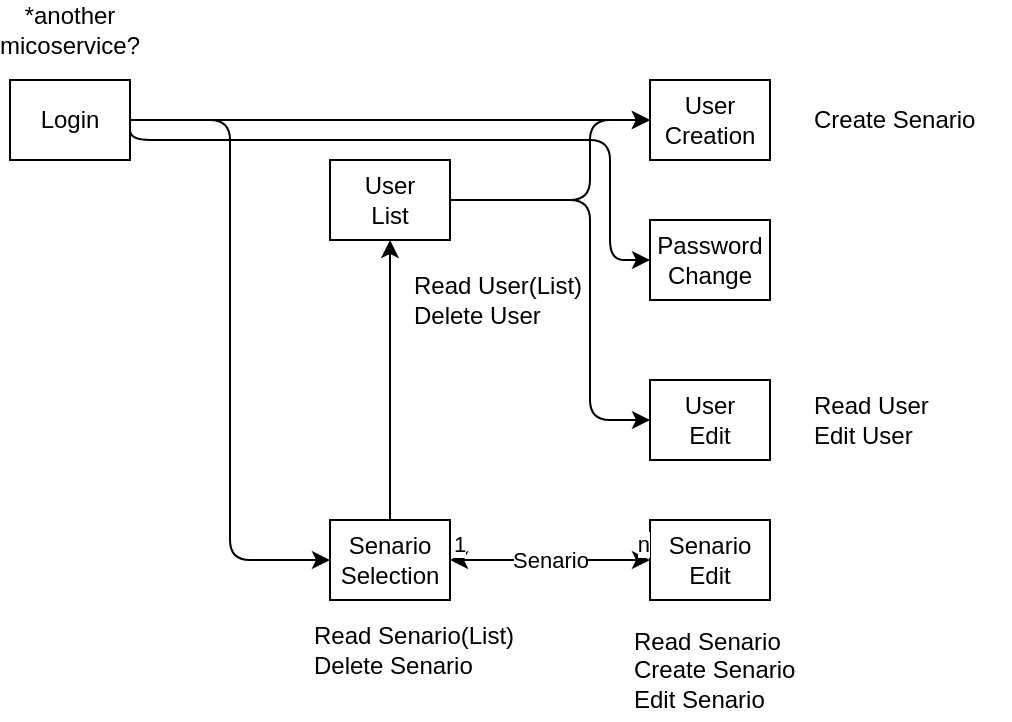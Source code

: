 <mxfile>
    <diagram id="a-C_Y-QW809pqx3Xmy03" name="ページ1">
        <mxGraphModel dx="547" dy="310" grid="1" gridSize="10" guides="1" tooltips="1" connect="1" arrows="1" fold="1" page="1" pageScale="1" pageWidth="827" pageHeight="1169" math="0" shadow="0">
            <root>
                <mxCell id="0"/>
                <mxCell id="1" parent="0"/>
                <mxCell id="24" style="edgeStyle=none;html=1;exitX=1;exitY=0.5;exitDx=0;exitDy=0;entryX=0;entryY=0.5;entryDx=0;entryDy=0;startArrow=none;startFill=0;" edge="1" parent="1" source="2" target="16">
                    <mxGeometry relative="1" as="geometry"/>
                </mxCell>
                <mxCell id="25" style="edgeStyle=orthogonalEdgeStyle;html=1;exitX=1;exitY=0.5;exitDx=0;exitDy=0;entryX=0;entryY=0.5;entryDx=0;entryDy=0;startArrow=none;startFill=0;" edge="1" parent="1" source="2" target="4">
                    <mxGeometry relative="1" as="geometry"/>
                </mxCell>
                <mxCell id="31" style="edgeStyle=orthogonalEdgeStyle;html=1;exitX=1;exitY=0.5;exitDx=0;exitDy=0;entryX=0;entryY=0.5;entryDx=0;entryDy=0;startArrow=none;startFill=0;" edge="1" parent="1" source="2" target="30">
                    <mxGeometry relative="1" as="geometry">
                        <Array as="points">
                            <mxPoint x="140" y="150"/>
                            <mxPoint x="380" y="150"/>
                            <mxPoint x="380" y="210"/>
                        </Array>
                    </mxGeometry>
                </mxCell>
                <mxCell id="2" value="Login" style="rounded=0;whiteSpace=wrap;html=1;" vertex="1" parent="1">
                    <mxGeometry x="80" y="120" width="60" height="40" as="geometry"/>
                </mxCell>
                <mxCell id="3" value="*another micoservice?" style="text;html=1;strokeColor=none;fillColor=none;align=center;verticalAlign=middle;whiteSpace=wrap;rounded=0;" vertex="1" parent="1">
                    <mxGeometry x="80" y="80" width="60" height="30" as="geometry"/>
                </mxCell>
                <mxCell id="28" style="edgeStyle=orthogonalEdgeStyle;html=1;exitX=0.5;exitY=0;exitDx=0;exitDy=0;entryX=0.5;entryY=1;entryDx=0;entryDy=0;startArrow=none;startFill=0;" edge="1" parent="1" source="4" target="14">
                    <mxGeometry relative="1" as="geometry"/>
                </mxCell>
                <mxCell id="4" value="Senario&lt;br&gt;Selection" style="rounded=0;whiteSpace=wrap;html=1;" vertex="1" parent="1">
                    <mxGeometry x="240" y="340" width="60" height="40" as="geometry"/>
                </mxCell>
                <mxCell id="5" value="Senario&lt;br&gt;Edit" style="rounded=0;whiteSpace=wrap;html=1;" vertex="1" parent="1">
                    <mxGeometry x="400" y="340" width="60" height="40" as="geometry"/>
                </mxCell>
                <mxCell id="8" value="Read Senario(List)&lt;br&gt;Delete Senario" style="text;html=1;align=left;verticalAlign=middle;resizable=0;points=[];autosize=1;strokeColor=none;fillColor=none;" vertex="1" parent="1">
                    <mxGeometry x="230" y="390" width="120" height="30" as="geometry"/>
                </mxCell>
                <mxCell id="9" value="Read Senario&lt;br&gt;Create Senario&lt;br&gt;Edit Senario" style="text;html=1;align=left;verticalAlign=middle;resizable=0;points=[];autosize=1;strokeColor=none;fillColor=none;" vertex="1" parent="1">
                    <mxGeometry x="390" y="390" width="100" height="50" as="geometry"/>
                </mxCell>
                <mxCell id="10" value="" style="endArrow=classic;html=1;entryX=0;entryY=0.5;entryDx=0;entryDy=0;exitX=1;exitY=0.5;exitDx=0;exitDy=0;startArrow=classic;startFill=1;" edge="1" parent="1" source="4" target="5">
                    <mxGeometry relative="1" as="geometry">
                        <mxPoint x="240" y="370" as="sourcePoint"/>
                        <mxPoint x="400" y="370" as="targetPoint"/>
                    </mxGeometry>
                </mxCell>
                <mxCell id="11" value="Senario" style="edgeLabel;resizable=0;html=1;align=center;verticalAlign=middle;" connectable="0" vertex="1" parent="10">
                    <mxGeometry relative="1" as="geometry"/>
                </mxCell>
                <mxCell id="12" value="1" style="edgeLabel;resizable=0;html=1;align=left;verticalAlign=bottom;" connectable="0" vertex="1" parent="10">
                    <mxGeometry x="-1" relative="1" as="geometry"/>
                </mxCell>
                <mxCell id="13" value="n" style="edgeLabel;resizable=0;html=1;align=right;verticalAlign=bottom;" connectable="0" vertex="1" parent="10">
                    <mxGeometry x="1" relative="1" as="geometry"/>
                </mxCell>
                <mxCell id="26" style="edgeStyle=orthogonalEdgeStyle;html=1;exitX=1;exitY=0.5;exitDx=0;exitDy=0;entryX=0;entryY=0.5;entryDx=0;entryDy=0;startArrow=none;startFill=0;" edge="1" parent="1" source="14" target="16">
                    <mxGeometry relative="1" as="geometry">
                        <Array as="points">
                            <mxPoint x="370" y="180"/>
                            <mxPoint x="370" y="140"/>
                        </Array>
                    </mxGeometry>
                </mxCell>
                <mxCell id="27" style="edgeStyle=orthogonalEdgeStyle;html=1;exitX=1;exitY=0.5;exitDx=0;exitDy=0;startArrow=none;startFill=0;entryX=0;entryY=0.5;entryDx=0;entryDy=0;" edge="1" parent="1" source="14" target="18">
                    <mxGeometry relative="1" as="geometry">
                        <Array as="points">
                            <mxPoint x="370" y="180"/>
                            <mxPoint x="370" y="290"/>
                        </Array>
                    </mxGeometry>
                </mxCell>
                <mxCell id="14" value="User&lt;br&gt;List" style="rounded=0;whiteSpace=wrap;html=1;" vertex="1" parent="1">
                    <mxGeometry x="240" y="160" width="60" height="40" as="geometry"/>
                </mxCell>
                <mxCell id="16" value="User&lt;br&gt;Creation" style="rounded=0;whiteSpace=wrap;html=1;" vertex="1" parent="1">
                    <mxGeometry x="400" y="120" width="60" height="40" as="geometry"/>
                </mxCell>
                <mxCell id="18" value="User&lt;br&gt;Edit" style="rounded=0;whiteSpace=wrap;html=1;" vertex="1" parent="1">
                    <mxGeometry x="400" y="270" width="60" height="40" as="geometry"/>
                </mxCell>
                <mxCell id="19" value="Read User(List)&lt;br&gt;Delete User" style="text;html=1;align=left;verticalAlign=middle;resizable=0;points=[];autosize=1;strokeColor=none;fillColor=none;" vertex="1" parent="1">
                    <mxGeometry x="280" y="215" width="100" height="30" as="geometry"/>
                </mxCell>
                <mxCell id="21" value="Create Senario" style="text;html=1;align=left;verticalAlign=middle;resizable=0;points=[];autosize=1;strokeColor=none;fillColor=none;" vertex="1" parent="1">
                    <mxGeometry x="480" y="130" width="100" height="20" as="geometry"/>
                </mxCell>
                <mxCell id="22" value="Read User&lt;br&gt;Edit User" style="text;html=1;align=left;verticalAlign=middle;resizable=0;points=[];autosize=1;strokeColor=none;fillColor=none;" vertex="1" parent="1">
                    <mxGeometry x="480" y="275" width="70" height="30" as="geometry"/>
                </mxCell>
                <mxCell id="30" value="Password&lt;br&gt;Change" style="rounded=0;whiteSpace=wrap;html=1;" vertex="1" parent="1">
                    <mxGeometry x="400" y="190" width="60" height="40" as="geometry"/>
                </mxCell>
            </root>
        </mxGraphModel>
    </diagram>
</mxfile>